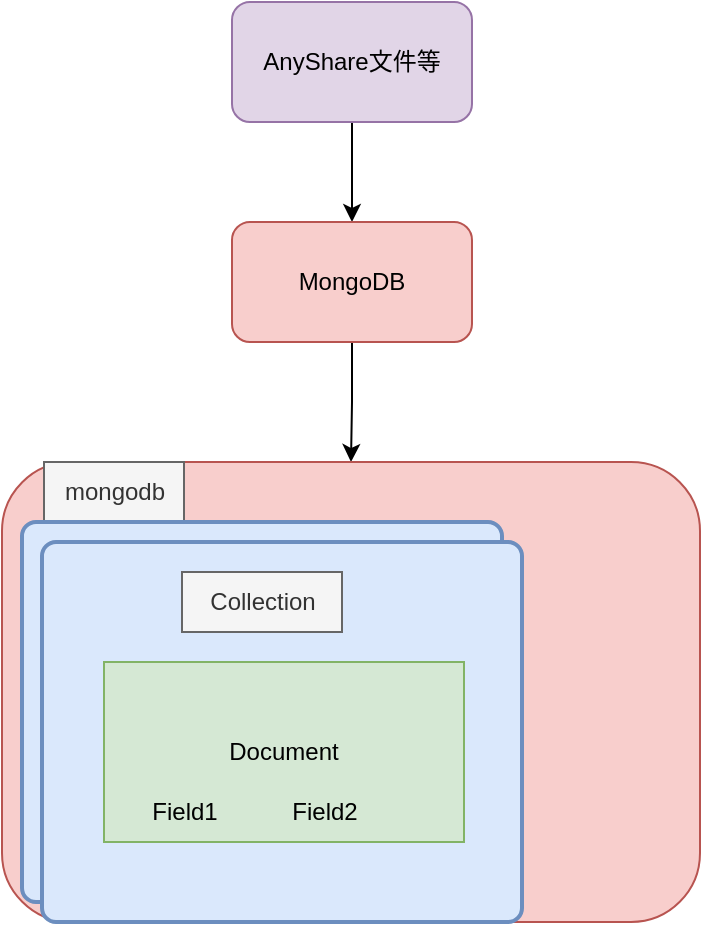 <mxfile version="20.8.18" type="github">
  <diagram name="第 1 页" id="6VODn49KCvw7kJNHIjJo">
    <mxGraphModel dx="1434" dy="764" grid="1" gridSize="10" guides="1" tooltips="1" connect="1" arrows="1" fold="1" page="1" pageScale="1" pageWidth="827" pageHeight="1169" math="0" shadow="0">
      <root>
        <mxCell id="0" />
        <mxCell id="1" parent="0" />
        <mxCell id="IE9bk7GomRztHWEX5Cet-3" value="" style="edgeStyle=orthogonalEdgeStyle;rounded=0;orthogonalLoop=1;jettySize=auto;html=1;" edge="1" parent="1" source="IE9bk7GomRztHWEX5Cet-1" target="IE9bk7GomRztHWEX5Cet-2">
          <mxGeometry relative="1" as="geometry" />
        </mxCell>
        <mxCell id="IE9bk7GomRztHWEX5Cet-1" value="AnyShare文件等" style="rounded=1;whiteSpace=wrap;html=1;fillColor=#e1d5e7;strokeColor=#9673a6;" vertex="1" parent="1">
          <mxGeometry x="354" y="180" width="120" height="60" as="geometry" />
        </mxCell>
        <mxCell id="IE9bk7GomRztHWEX5Cet-5" style="edgeStyle=orthogonalEdgeStyle;rounded=0;orthogonalLoop=1;jettySize=auto;html=1;" edge="1" parent="1" source="IE9bk7GomRztHWEX5Cet-2" target="IE9bk7GomRztHWEX5Cet-4">
          <mxGeometry relative="1" as="geometry" />
        </mxCell>
        <mxCell id="IE9bk7GomRztHWEX5Cet-2" value="MongoDB" style="whiteSpace=wrap;html=1;fillColor=#f8cecc;strokeColor=#b85450;rounded=1;direction=west;" vertex="1" parent="1">
          <mxGeometry x="354" y="290" width="120" height="60" as="geometry" />
        </mxCell>
        <mxCell id="IE9bk7GomRztHWEX5Cet-4" value="" style="whiteSpace=wrap;html=1;fillColor=#f8cecc;strokeColor=#b85450;rounded=1;direction=west;" vertex="1" parent="1">
          <mxGeometry x="239" y="410" width="349" height="230" as="geometry" />
        </mxCell>
        <mxCell id="IE9bk7GomRztHWEX5Cet-6" value="mongodb" style="text;html=1;align=center;verticalAlign=middle;resizable=0;points=[];autosize=1;strokeColor=#666666;fillColor=#f5f5f5;fontColor=#333333;" vertex="1" parent="1">
          <mxGeometry x="260" y="410" width="70" height="30" as="geometry" />
        </mxCell>
        <mxCell id="IE9bk7GomRztHWEX5Cet-7" value="" style="rounded=1;whiteSpace=wrap;html=1;absoluteArcSize=1;arcSize=14;strokeWidth=2;fillColor=#dae8fc;strokeColor=#6c8ebf;" vertex="1" parent="1">
          <mxGeometry x="249" y="440" width="240" height="190" as="geometry" />
        </mxCell>
        <mxCell id="IE9bk7GomRztHWEX5Cet-8" value="" style="rounded=1;whiteSpace=wrap;html=1;absoluteArcSize=1;arcSize=14;strokeWidth=2;fillColor=#dae8fc;strokeColor=#6c8ebf;" vertex="1" parent="1">
          <mxGeometry x="259" y="450" width="240" height="190" as="geometry" />
        </mxCell>
        <mxCell id="IE9bk7GomRztHWEX5Cet-9" value="Collection" style="text;html=1;align=center;verticalAlign=middle;resizable=0;points=[];autosize=1;strokeColor=#666666;fillColor=#f5f5f5;fontColor=#333333;" vertex="1" parent="1">
          <mxGeometry x="329" y="465" width="80" height="30" as="geometry" />
        </mxCell>
        <mxCell id="IE9bk7GomRztHWEX5Cet-10" value="Document" style="rounded=0;whiteSpace=wrap;html=1;fillColor=#d5e8d4;strokeColor=#82b366;" vertex="1" parent="1">
          <mxGeometry x="290" y="510" width="180" height="90" as="geometry" />
        </mxCell>
        <mxCell id="IE9bk7GomRztHWEX5Cet-11" value="Field1" style="text;html=1;align=center;verticalAlign=middle;resizable=0;points=[];autosize=1;strokeColor=none;fillColor=none;" vertex="1" parent="1">
          <mxGeometry x="300" y="570" width="60" height="30" as="geometry" />
        </mxCell>
        <mxCell id="IE9bk7GomRztHWEX5Cet-12" value="Field2" style="text;html=1;align=center;verticalAlign=middle;resizable=0;points=[];autosize=1;strokeColor=none;fillColor=none;" vertex="1" parent="1">
          <mxGeometry x="370" y="570" width="60" height="30" as="geometry" />
        </mxCell>
      </root>
    </mxGraphModel>
  </diagram>
</mxfile>
